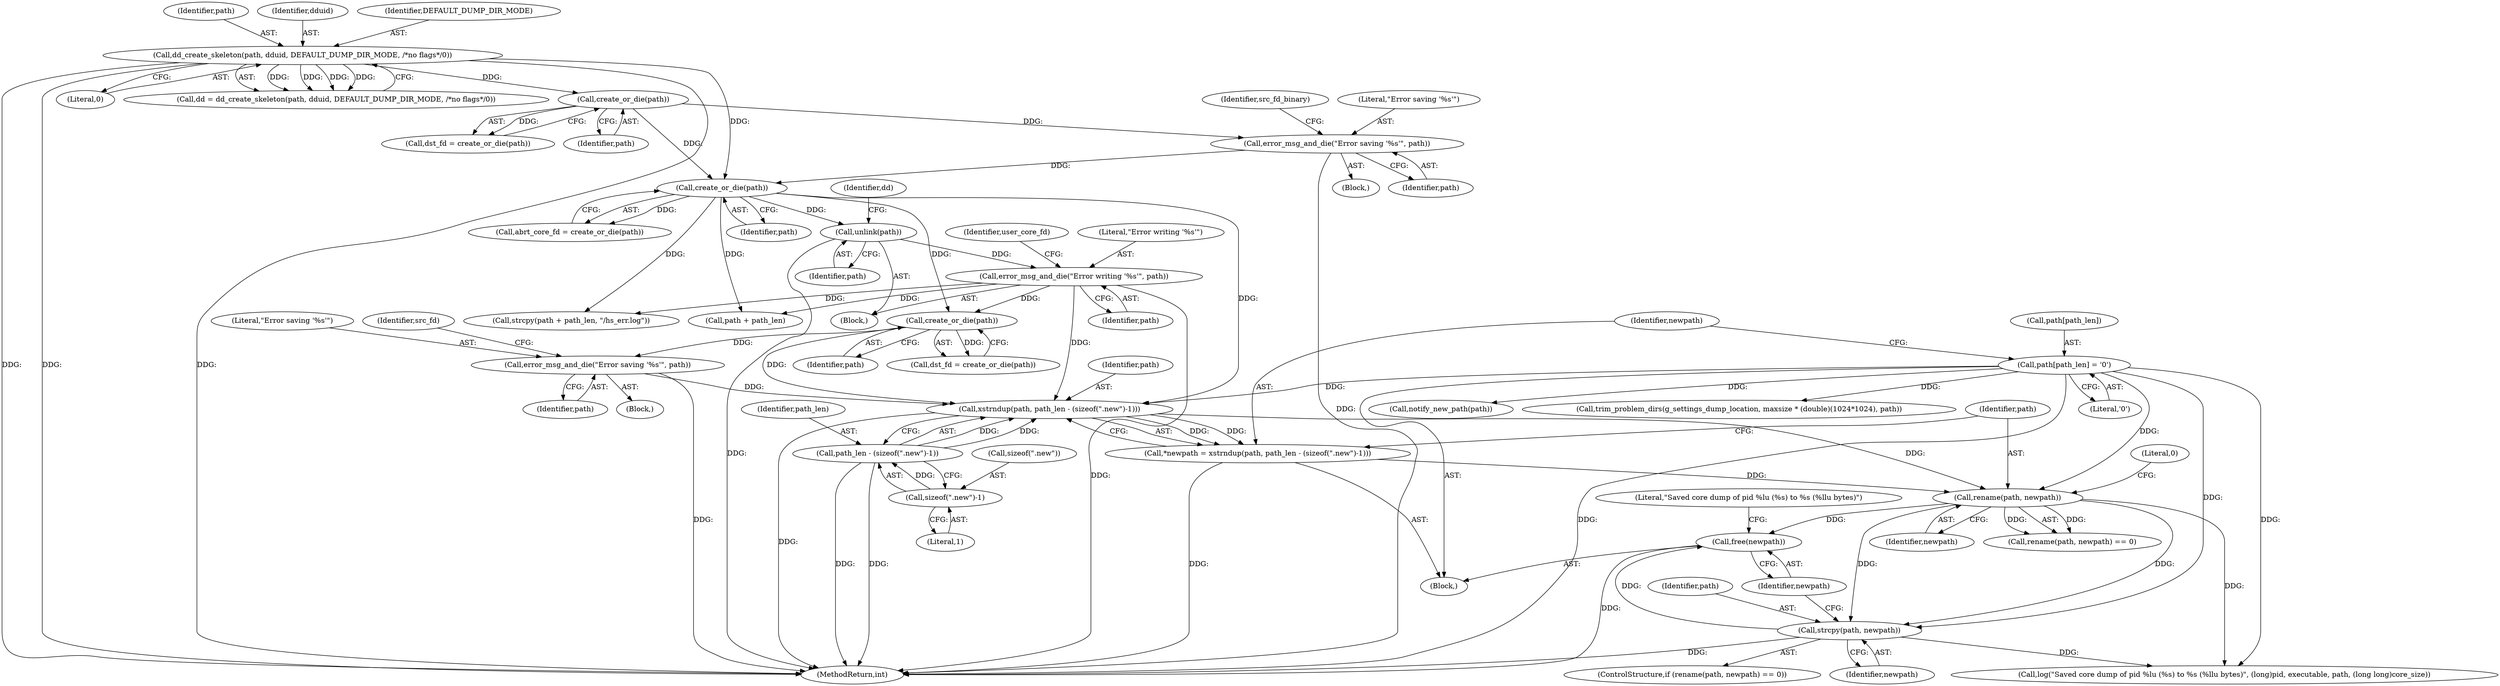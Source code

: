 digraph "0_abrt_8939398b82006ba1fec4ed491339fc075f43fc7c_1@API" {
"1001101" [label="(Call,free(newpath))"];
"1001098" [label="(Call,strcpy(path, newpath))"];
"1001076" [label="(Call,path[path_len] = '\0')"];
"1001094" [label="(Call,rename(path, newpath))"];
"1001084" [label="(Call,xstrndup(path, path_len - (sizeof(\".new\")-1)))"];
"1001046" [label="(Call,create_or_die(path))"];
"1000965" [label="(Call,error_msg_and_die(\"Error writing '%s'\", path))"];
"1000952" [label="(Call,unlink(path))"];
"1000927" [label="(Call,create_or_die(path))"];
"1000919" [label="(Call,error_msg_and_die(\"Error saving '%s'\", path))"];
"1000893" [label="(Call,create_or_die(path))"];
"1000652" [label="(Call,dd_create_skeleton(path, dduid, DEFAULT_DUMP_DIR_MODE, /*no flags*/0))"];
"1001067" [label="(Call,error_msg_and_die(\"Error saving '%s'\", path))"];
"1001086" [label="(Call,path_len - (sizeof(\".new\")-1))"];
"1001088" [label="(Call,sizeof(\".new\")-1)"];
"1001082" [label="(Call,*newpath = xstrndup(path, path_len - (sizeof(\".new\")-1)))"];
"1001101" [label="(Call,free(newpath))"];
"1001044" [label="(Call,dst_fd = create_or_die(path))"];
"1000923" [label="(Identifier,src_fd_binary)"];
"1000927" [label="(Call,create_or_die(path))"];
"1001092" [label="(ControlStructure,if (rename(path, newpath) == 0))"];
"1001099" [label="(Identifier,path)"];
"1001098" [label="(Call,strcpy(path, newpath))"];
"1001083" [label="(Identifier,newpath)"];
"1001046" [label="(Call,create_or_die(path))"];
"1000653" [label="(Identifier,path)"];
"1000920" [label="(Literal,\"Error saving '%s'\")"];
"1000654" [label="(Identifier,dduid)"];
"1001091" [label="(Literal,1)"];
"1000891" [label="(Call,dst_fd = create_or_die(path))"];
"1001131" [label="(Call,trim_problem_dirs(g_settings_dump_location, maxsize * (double)(1024*1024), path))"];
"1001071" [label="(Identifier,src_fd)"];
"1001080" [label="(Literal,'\0')"];
"1000965" [label="(Call,error_msg_and_die(\"Error writing '%s'\", path))"];
"1001068" [label="(Literal,\"Error saving '%s'\")"];
"1000919" [label="(Call,error_msg_and_die(\"Error saving '%s'\", path))"];
"1001102" [label="(Identifier,newpath)"];
"1001086" [label="(Call,path_len - (sizeof(\".new\")-1))"];
"1001100" [label="(Identifier,newpath)"];
"1000656" [label="(Literal,0)"];
"1001104" [label="(Literal,\"Saved core dump of pid %lu (%s) to %s (%llu bytes)\")"];
"1000894" [label="(Identifier,path)"];
"1001077" [label="(Call,path[path_len])"];
"1000928" [label="(Identifier,path)"];
"1000953" [label="(Identifier,path)"];
"1000650" [label="(Call,dd = dd_create_skeleton(path, dduid, DEFAULT_DUMP_DIR_MODE, /*no flags*/0))"];
"1001085" [label="(Identifier,path)"];
"1001067" [label="(Call,error_msg_and_die(\"Error saving '%s'\", path))"];
"1000955" [label="(Identifier,dd)"];
"1001038" [label="(Call,strcpy(path + path_len, \"/hs_err.log\"))"];
"1000952" [label="(Call,unlink(path))"];
"1001082" [label="(Call,*newpath = xstrndup(path, path_len - (sizeof(\".new\")-1)))"];
"1001089" [label="(Call,sizeof(\".new\"))"];
"1000652" [label="(Call,dd_create_skeleton(path, dduid, DEFAULT_DUMP_DIR_MODE, /*no flags*/0))"];
"1001097" [label="(Literal,0)"];
"1001088" [label="(Call,sizeof(\".new\")-1)"];
"1001084" [label="(Call,xstrndup(path, path_len - (sizeof(\".new\")-1)))"];
"1000967" [label="(Identifier,path)"];
"1001103" [label="(Call,log(\"Saved core dump of pid %lu (%s) to %s (%llu bytes)\", (long)pid, executable, path, (long long)core_size))"];
"1001064" [label="(Block,)"];
"1001094" [label="(Call,rename(path, newpath))"];
"1001047" [label="(Identifier,path)"];
"1001039" [label="(Call,path + path_len)"];
"1001087" [label="(Identifier,path_len)"];
"1001095" [label="(Identifier,path)"];
"1001093" [label="(Call,rename(path, newpath) == 0)"];
"1000655" [label="(Identifier,DEFAULT_DUMP_DIR_MODE)"];
"1001069" [label="(Identifier,path)"];
"1000971" [label="(Identifier,user_core_fd)"];
"1001076" [label="(Call,path[path_len] = '\0')"];
"1000916" [label="(Block,)"];
"1001237" [label="(MethodReturn,int)"];
"1000925" [label="(Call,abrt_core_fd = create_or_die(path))"];
"1001096" [label="(Identifier,newpath)"];
"1000893" [label="(Call,create_or_die(path))"];
"1000921" [label="(Identifier,path)"];
"1000659" [label="(Block,)"];
"1001113" [label="(Call,notify_new_path(path))"];
"1000951" [label="(Block,)"];
"1000966" [label="(Literal,\"Error writing '%s'\")"];
"1001101" -> "1000659"  [label="AST: "];
"1001101" -> "1001102"  [label="CFG: "];
"1001102" -> "1001101"  [label="AST: "];
"1001104" -> "1001101"  [label="CFG: "];
"1001101" -> "1001237"  [label="DDG: "];
"1001098" -> "1001101"  [label="DDG: "];
"1001094" -> "1001101"  [label="DDG: "];
"1001098" -> "1001092"  [label="AST: "];
"1001098" -> "1001100"  [label="CFG: "];
"1001099" -> "1001098"  [label="AST: "];
"1001100" -> "1001098"  [label="AST: "];
"1001102" -> "1001098"  [label="CFG: "];
"1001098" -> "1001237"  [label="DDG: "];
"1001076" -> "1001098"  [label="DDG: "];
"1001094" -> "1001098"  [label="DDG: "];
"1001094" -> "1001098"  [label="DDG: "];
"1001098" -> "1001103"  [label="DDG: "];
"1001076" -> "1000659"  [label="AST: "];
"1001076" -> "1001080"  [label="CFG: "];
"1001077" -> "1001076"  [label="AST: "];
"1001080" -> "1001076"  [label="AST: "];
"1001083" -> "1001076"  [label="CFG: "];
"1001076" -> "1001237"  [label="DDG: "];
"1001076" -> "1001084"  [label="DDG: "];
"1001076" -> "1001094"  [label="DDG: "];
"1001076" -> "1001103"  [label="DDG: "];
"1001076" -> "1001113"  [label="DDG: "];
"1001076" -> "1001131"  [label="DDG: "];
"1001094" -> "1001093"  [label="AST: "];
"1001094" -> "1001096"  [label="CFG: "];
"1001095" -> "1001094"  [label="AST: "];
"1001096" -> "1001094"  [label="AST: "];
"1001097" -> "1001094"  [label="CFG: "];
"1001094" -> "1001093"  [label="DDG: "];
"1001094" -> "1001093"  [label="DDG: "];
"1001084" -> "1001094"  [label="DDG: "];
"1001082" -> "1001094"  [label="DDG: "];
"1001094" -> "1001103"  [label="DDG: "];
"1001084" -> "1001082"  [label="AST: "];
"1001084" -> "1001086"  [label="CFG: "];
"1001085" -> "1001084"  [label="AST: "];
"1001086" -> "1001084"  [label="AST: "];
"1001082" -> "1001084"  [label="CFG: "];
"1001084" -> "1001237"  [label="DDG: "];
"1001084" -> "1001082"  [label="DDG: "];
"1001084" -> "1001082"  [label="DDG: "];
"1001046" -> "1001084"  [label="DDG: "];
"1000965" -> "1001084"  [label="DDG: "];
"1001067" -> "1001084"  [label="DDG: "];
"1000927" -> "1001084"  [label="DDG: "];
"1001086" -> "1001084"  [label="DDG: "];
"1001086" -> "1001084"  [label="DDG: "];
"1001046" -> "1001044"  [label="AST: "];
"1001046" -> "1001047"  [label="CFG: "];
"1001047" -> "1001046"  [label="AST: "];
"1001044" -> "1001046"  [label="CFG: "];
"1001046" -> "1001044"  [label="DDG: "];
"1000965" -> "1001046"  [label="DDG: "];
"1000927" -> "1001046"  [label="DDG: "];
"1001046" -> "1001067"  [label="DDG: "];
"1000965" -> "1000951"  [label="AST: "];
"1000965" -> "1000967"  [label="CFG: "];
"1000966" -> "1000965"  [label="AST: "];
"1000967" -> "1000965"  [label="AST: "];
"1000971" -> "1000965"  [label="CFG: "];
"1000965" -> "1001237"  [label="DDG: "];
"1000952" -> "1000965"  [label="DDG: "];
"1000965" -> "1001038"  [label="DDG: "];
"1000965" -> "1001039"  [label="DDG: "];
"1000952" -> "1000951"  [label="AST: "];
"1000952" -> "1000953"  [label="CFG: "];
"1000953" -> "1000952"  [label="AST: "];
"1000955" -> "1000952"  [label="CFG: "];
"1000952" -> "1001237"  [label="DDG: "];
"1000927" -> "1000952"  [label="DDG: "];
"1000927" -> "1000925"  [label="AST: "];
"1000927" -> "1000928"  [label="CFG: "];
"1000928" -> "1000927"  [label="AST: "];
"1000925" -> "1000927"  [label="CFG: "];
"1000927" -> "1000925"  [label="DDG: "];
"1000919" -> "1000927"  [label="DDG: "];
"1000893" -> "1000927"  [label="DDG: "];
"1000652" -> "1000927"  [label="DDG: "];
"1000927" -> "1001038"  [label="DDG: "];
"1000927" -> "1001039"  [label="DDG: "];
"1000919" -> "1000916"  [label="AST: "];
"1000919" -> "1000921"  [label="CFG: "];
"1000920" -> "1000919"  [label="AST: "];
"1000921" -> "1000919"  [label="AST: "];
"1000923" -> "1000919"  [label="CFG: "];
"1000919" -> "1001237"  [label="DDG: "];
"1000893" -> "1000919"  [label="DDG: "];
"1000893" -> "1000891"  [label="AST: "];
"1000893" -> "1000894"  [label="CFG: "];
"1000894" -> "1000893"  [label="AST: "];
"1000891" -> "1000893"  [label="CFG: "];
"1000893" -> "1000891"  [label="DDG: "];
"1000652" -> "1000893"  [label="DDG: "];
"1000652" -> "1000650"  [label="AST: "];
"1000652" -> "1000656"  [label="CFG: "];
"1000653" -> "1000652"  [label="AST: "];
"1000654" -> "1000652"  [label="AST: "];
"1000655" -> "1000652"  [label="AST: "];
"1000656" -> "1000652"  [label="AST: "];
"1000650" -> "1000652"  [label="CFG: "];
"1000652" -> "1001237"  [label="DDG: "];
"1000652" -> "1001237"  [label="DDG: "];
"1000652" -> "1001237"  [label="DDG: "];
"1000652" -> "1000650"  [label="DDG: "];
"1000652" -> "1000650"  [label="DDG: "];
"1000652" -> "1000650"  [label="DDG: "];
"1000652" -> "1000650"  [label="DDG: "];
"1001067" -> "1001064"  [label="AST: "];
"1001067" -> "1001069"  [label="CFG: "];
"1001068" -> "1001067"  [label="AST: "];
"1001069" -> "1001067"  [label="AST: "];
"1001071" -> "1001067"  [label="CFG: "];
"1001067" -> "1001237"  [label="DDG: "];
"1001086" -> "1001088"  [label="CFG: "];
"1001087" -> "1001086"  [label="AST: "];
"1001088" -> "1001086"  [label="AST: "];
"1001086" -> "1001237"  [label="DDG: "];
"1001086" -> "1001237"  [label="DDG: "];
"1001088" -> "1001086"  [label="DDG: "];
"1001088" -> "1001091"  [label="CFG: "];
"1001089" -> "1001088"  [label="AST: "];
"1001091" -> "1001088"  [label="AST: "];
"1001082" -> "1000659"  [label="AST: "];
"1001083" -> "1001082"  [label="AST: "];
"1001095" -> "1001082"  [label="CFG: "];
"1001082" -> "1001237"  [label="DDG: "];
}
